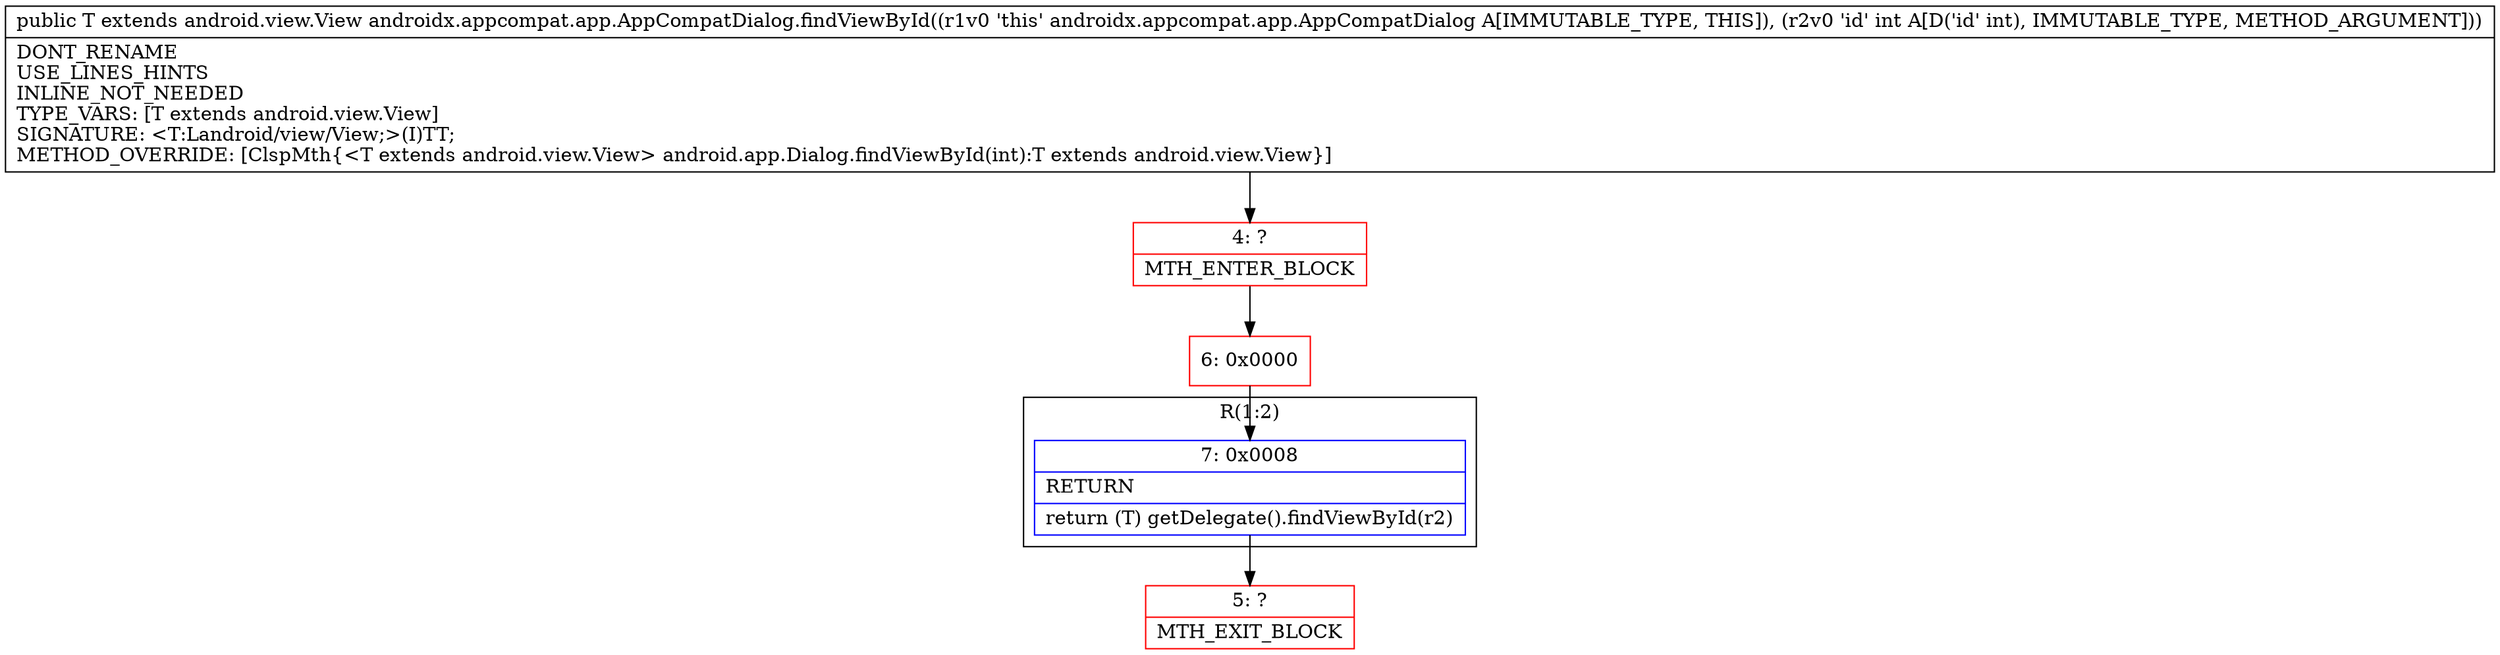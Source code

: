 digraph "CFG forandroidx.appcompat.app.AppCompatDialog.findViewById(I)Landroid\/view\/View;" {
subgraph cluster_Region_1597972729 {
label = "R(1:2)";
node [shape=record,color=blue];
Node_7 [shape=record,label="{7\:\ 0x0008|RETURN\l|return (T) getDelegate().findViewById(r2)\l}"];
}
Node_4 [shape=record,color=red,label="{4\:\ ?|MTH_ENTER_BLOCK\l}"];
Node_6 [shape=record,color=red,label="{6\:\ 0x0000}"];
Node_5 [shape=record,color=red,label="{5\:\ ?|MTH_EXIT_BLOCK\l}"];
MethodNode[shape=record,label="{public T extends android.view.View androidx.appcompat.app.AppCompatDialog.findViewById((r1v0 'this' androidx.appcompat.app.AppCompatDialog A[IMMUTABLE_TYPE, THIS]), (r2v0 'id' int A[D('id' int), IMMUTABLE_TYPE, METHOD_ARGUMENT]))  | DONT_RENAME\lUSE_LINES_HINTS\lINLINE_NOT_NEEDED\lTYPE_VARS: [T extends android.view.View]\lSIGNATURE: \<T:Landroid\/view\/View;\>(I)TT;\lMETHOD_OVERRIDE: [ClspMth\{\<T extends android.view.View\> android.app.Dialog.findViewById(int):T extends android.view.View\}]\l}"];
MethodNode -> Node_4;Node_7 -> Node_5;
Node_4 -> Node_6;
Node_6 -> Node_7;
}


